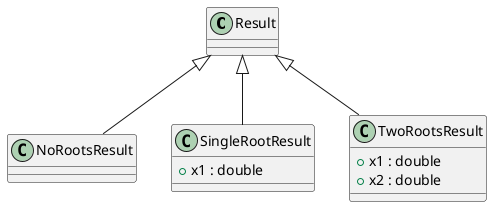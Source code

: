 @startuml

class Result

class NoRootsResult
class SingleRootResult{
+ x1 : double
}
class TwoRootsResult{
+ x1 : double
+ x2 : double
}

Result <|-- NoRootsResult
Result <|-- SingleRootResult
Result <|-- TwoRootsResult

@enduml
